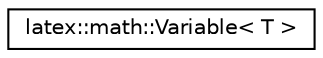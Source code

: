 digraph G
{
  edge [fontname="Helvetica",fontsize="10",labelfontname="Helvetica",labelfontsize="10"];
  node [fontname="Helvetica",fontsize="10",shape=record];
  rankdir="LR";
  Node1 [label="latex::math::Variable\< T \>",height=0.2,width=0.4,color="black", fillcolor="white", style="filled",URL="$classlatex_1_1math_1_1Variable.html"];
}
